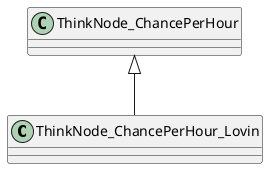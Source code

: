 @startuml
class ThinkNode_ChancePerHour_Lovin {
}
ThinkNode_ChancePerHour <|-- ThinkNode_ChancePerHour_Lovin
@enduml
